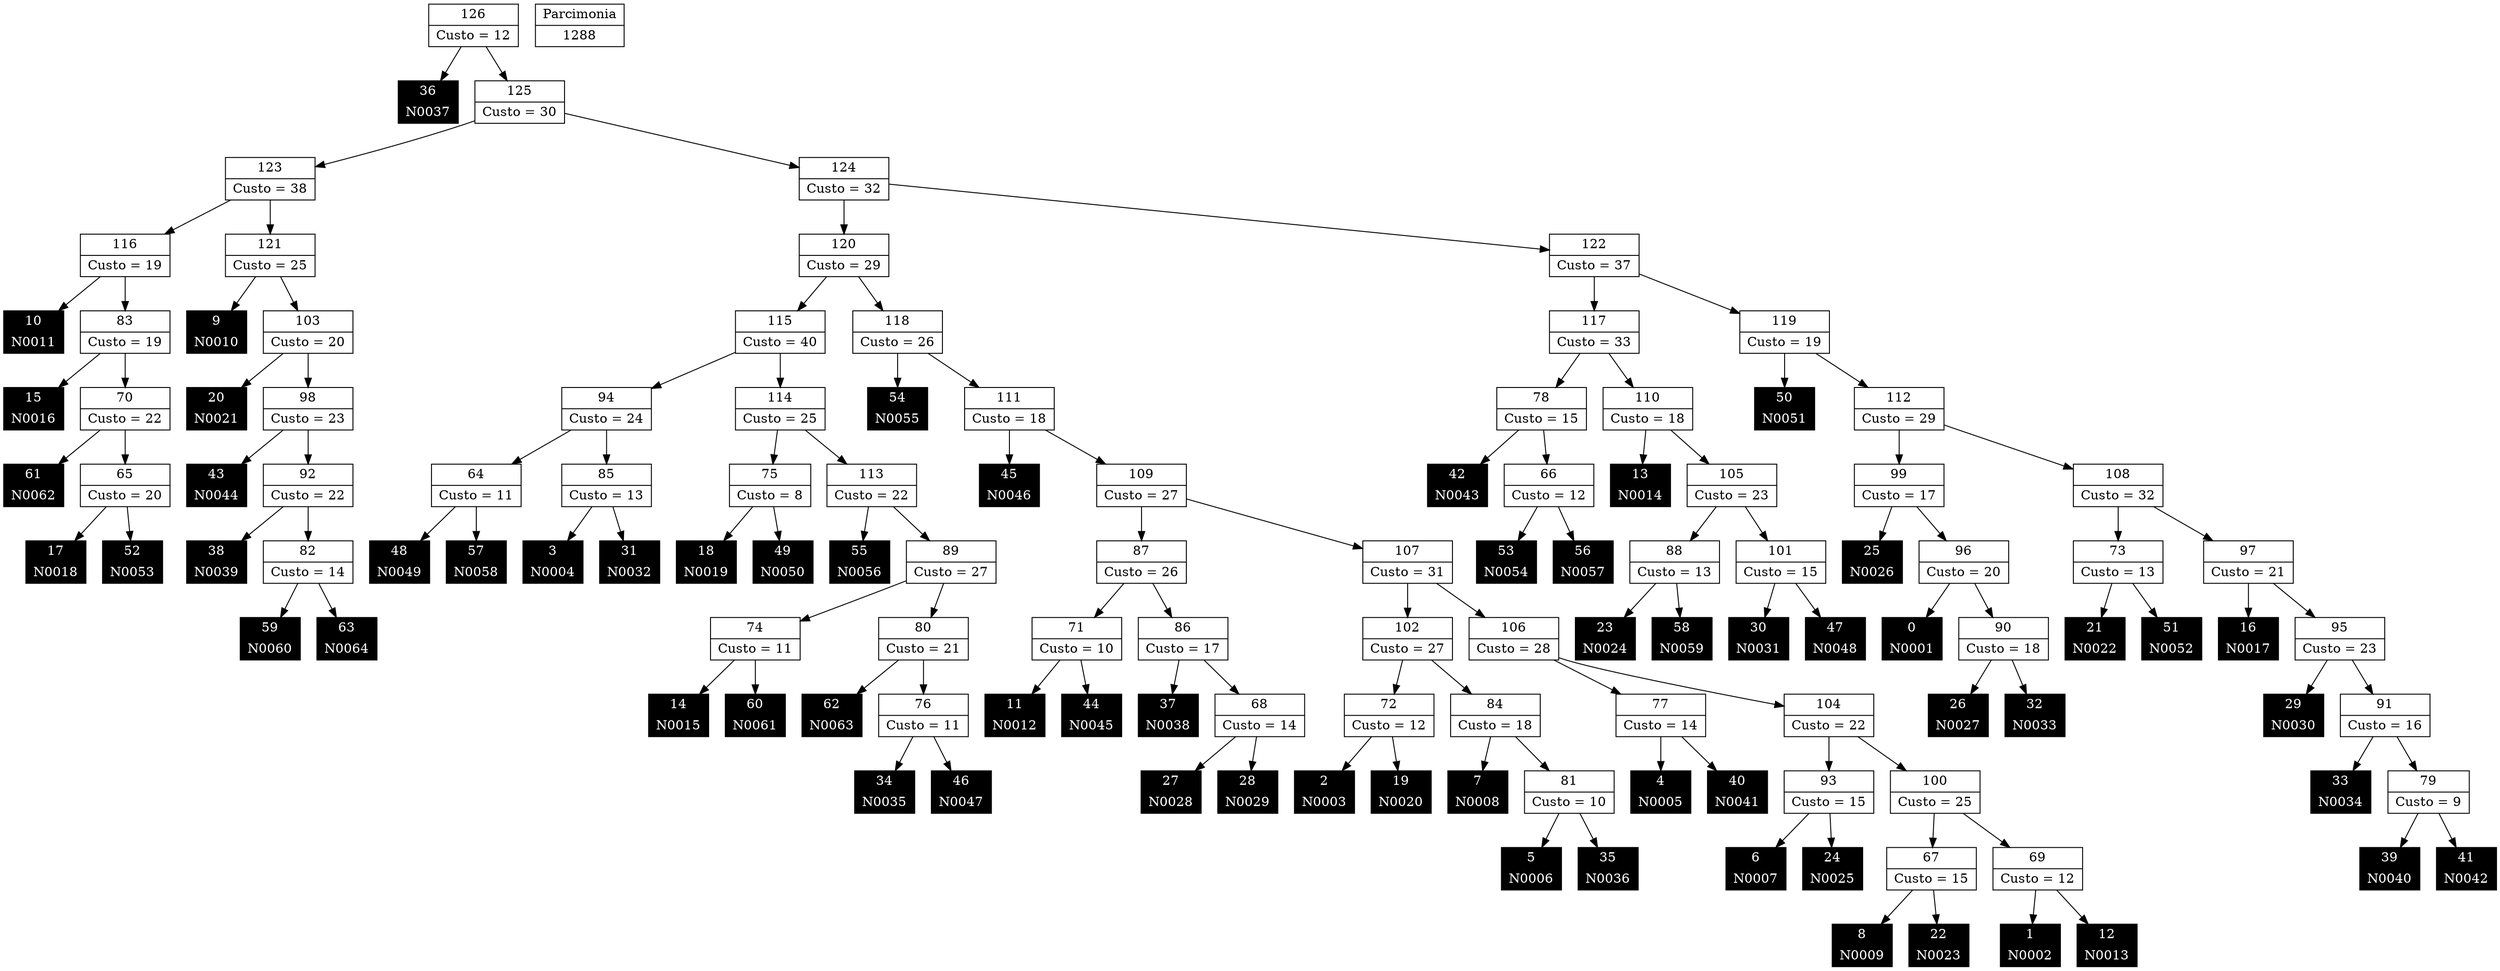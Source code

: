Digraph G {
0 [shape="record", label="{0 | N0001}",style=filled, color=black, fontcolor=white,fontsize=14, height=0.5]
1 [shape="record", label="{1 | N0002}",style=filled, color=black, fontcolor=white,fontsize=14, height=0.5]
2 [shape="record", label="{2 | N0003}",style=filled, color=black, fontcolor=white,fontsize=14, height=0.5]
3 [shape="record", label="{3 | N0004}",style=filled, color=black, fontcolor=white,fontsize=14, height=0.5]
4 [shape="record", label="{4 | N0005}",style=filled, color=black, fontcolor=white,fontsize=14, height=0.5]
5 [shape="record", label="{5 | N0006}",style=filled, color=black, fontcolor=white,fontsize=14, height=0.5]
6 [shape="record", label="{6 | N0007}",style=filled, color=black, fontcolor=white,fontsize=14, height=0.5]
7 [shape="record", label="{7 | N0008}",style=filled, color=black, fontcolor=white,fontsize=14, height=0.5]
8 [shape="record", label="{8 | N0009}",style=filled, color=black, fontcolor=white,fontsize=14, height=0.5]
9 [shape="record", label="{9 | N0010}",style=filled, color=black, fontcolor=white,fontsize=14, height=0.5]
10 [shape="record", label="{10 | N0011}",style=filled, color=black, fontcolor=white,fontsize=14, height=0.5]
11 [shape="record", label="{11 | N0012}",style=filled, color=black, fontcolor=white,fontsize=14, height=0.5]
12 [shape="record", label="{12 | N0013}",style=filled, color=black, fontcolor=white,fontsize=14, height=0.5]
13 [shape="record", label="{13 | N0014}",style=filled, color=black, fontcolor=white,fontsize=14, height=0.5]
14 [shape="record", label="{14 | N0015}",style=filled, color=black, fontcolor=white,fontsize=14, height=0.5]
15 [shape="record", label="{15 | N0016}",style=filled, color=black, fontcolor=white,fontsize=14, height=0.5]
16 [shape="record", label="{16 | N0017}",style=filled, color=black, fontcolor=white,fontsize=14, height=0.5]
17 [shape="record", label="{17 | N0018}",style=filled, color=black, fontcolor=white,fontsize=14, height=0.5]
18 [shape="record", label="{18 | N0019}",style=filled, color=black, fontcolor=white,fontsize=14, height=0.5]
19 [shape="record", label="{19 | N0020}",style=filled, color=black, fontcolor=white,fontsize=14, height=0.5]
20 [shape="record", label="{20 | N0021}",style=filled, color=black, fontcolor=white,fontsize=14, height=0.5]
21 [shape="record", label="{21 | N0022}",style=filled, color=black, fontcolor=white,fontsize=14, height=0.5]
22 [shape="record", label="{22 | N0023}",style=filled, color=black, fontcolor=white,fontsize=14, height=0.5]
23 [shape="record", label="{23 | N0024}",style=filled, color=black, fontcolor=white,fontsize=14, height=0.5]
24 [shape="record", label="{24 | N0025}",style=filled, color=black, fontcolor=white,fontsize=14, height=0.5]
25 [shape="record", label="{25 | N0026}",style=filled, color=black, fontcolor=white,fontsize=14, height=0.5]
26 [shape="record", label="{26 | N0027}",style=filled, color=black, fontcolor=white,fontsize=14, height=0.5]
27 [shape="record", label="{27 | N0028}",style=filled, color=black, fontcolor=white,fontsize=14, height=0.5]
28 [shape="record", label="{28 | N0029}",style=filled, color=black, fontcolor=white,fontsize=14, height=0.5]
29 [shape="record", label="{29 | N0030}",style=filled, color=black, fontcolor=white,fontsize=14, height=0.5]
30 [shape="record", label="{30 | N0031}",style=filled, color=black, fontcolor=white,fontsize=14, height=0.5]
31 [shape="record", label="{31 | N0032}",style=filled, color=black, fontcolor=white,fontsize=14, height=0.5]
32 [shape="record", label="{32 | N0033}",style=filled, color=black, fontcolor=white,fontsize=14, height=0.5]
33 [shape="record", label="{33 | N0034}",style=filled, color=black, fontcolor=white,fontsize=14, height=0.5]
34 [shape="record", label="{34 | N0035}",style=filled, color=black, fontcolor=white,fontsize=14, height=0.5]
35 [shape="record", label="{35 | N0036}",style=filled, color=black, fontcolor=white,fontsize=14, height=0.5]
36 [shape="record", label="{36 | N0037}",style=filled, color=black, fontcolor=white,fontsize=14, height=0.5]
37 [shape="record", label="{37 | N0038}",style=filled, color=black, fontcolor=white,fontsize=14, height=0.5]
38 [shape="record", label="{38 | N0039}",style=filled, color=black, fontcolor=white,fontsize=14, height=0.5]
39 [shape="record", label="{39 | N0040}",style=filled, color=black, fontcolor=white,fontsize=14, height=0.5]
40 [shape="record", label="{40 | N0041}",style=filled, color=black, fontcolor=white,fontsize=14, height=0.5]
41 [shape="record", label="{41 | N0042}",style=filled, color=black, fontcolor=white,fontsize=14, height=0.5]
42 [shape="record", label="{42 | N0043}",style=filled, color=black, fontcolor=white,fontsize=14, height=0.5]
43 [shape="record", label="{43 | N0044}",style=filled, color=black, fontcolor=white,fontsize=14, height=0.5]
44 [shape="record", label="{44 | N0045}",style=filled, color=black, fontcolor=white,fontsize=14, height=0.5]
45 [shape="record", label="{45 | N0046}",style=filled, color=black, fontcolor=white,fontsize=14, height=0.5]
46 [shape="record", label="{46 | N0047}",style=filled, color=black, fontcolor=white,fontsize=14, height=0.5]
47 [shape="record", label="{47 | N0048}",style=filled, color=black, fontcolor=white,fontsize=14, height=0.5]
48 [shape="record", label="{48 | N0049}",style=filled, color=black, fontcolor=white,fontsize=14, height=0.5]
49 [shape="record", label="{49 | N0050}",style=filled, color=black, fontcolor=white,fontsize=14, height=0.5]
50 [shape="record", label="{50 | N0051}",style=filled, color=black, fontcolor=white,fontsize=14, height=0.5]
51 [shape="record", label="{51 | N0052}",style=filled, color=black, fontcolor=white,fontsize=14, height=0.5]
52 [shape="record", label="{52 | N0053}",style=filled, color=black, fontcolor=white,fontsize=14, height=0.5]
53 [shape="record", label="{53 | N0054}",style=filled, color=black, fontcolor=white,fontsize=14, height=0.5]
54 [shape="record", label="{54 | N0055}",style=filled, color=black, fontcolor=white,fontsize=14, height=0.5]
55 [shape="record", label="{55 | N0056}",style=filled, color=black, fontcolor=white,fontsize=14, height=0.5]
56 [shape="record", label="{56 | N0057}",style=filled, color=black, fontcolor=white,fontsize=14, height=0.5]
57 [shape="record", label="{57 | N0058}",style=filled, color=black, fontcolor=white,fontsize=14, height=0.5]
58 [shape="record", label="{58 | N0059}",style=filled, color=black, fontcolor=white,fontsize=14, height=0.5]
59 [shape="record", label="{59 | N0060}",style=filled, color=black, fontcolor=white,fontsize=14, height=0.5]
60 [shape="record", label="{60 | N0061}",style=filled, color=black, fontcolor=white,fontsize=14, height=0.5]
61 [shape="record", label="{61 | N0062}",style=filled, color=black, fontcolor=white,fontsize=14, height=0.5]
62 [shape="record", label="{62 | N0063}",style=filled, color=black, fontcolor=white,fontsize=14, height=0.5]
63 [shape="record", label="{63 | N0064}",style=filled, color=black, fontcolor=white,fontsize=14, height=0.5]
64 [shape="record", label="{64|Custo = 11}"]
65 [shape="record", label="{65|Custo = 20}"]
66 [shape="record", label="{66|Custo = 12}"]
67 [shape="record", label="{67|Custo = 15}"]
68 [shape="record", label="{68|Custo = 14}"]
69 [shape="record", label="{69|Custo = 12}"]
70 [shape="record", label="{70|Custo = 22}"]
71 [shape="record", label="{71|Custo = 10}"]
72 [shape="record", label="{72|Custo = 12}"]
73 [shape="record", label="{73|Custo = 13}"]
74 [shape="record", label="{74|Custo = 11}"]
75 [shape="record", label="{75|Custo = 8}"]
76 [shape="record", label="{76|Custo = 11}"]
77 [shape="record", label="{77|Custo = 14}"]
78 [shape="record", label="{78|Custo = 15}"]
79 [shape="record", label="{79|Custo = 9}"]
80 [shape="record", label="{80|Custo = 21}"]
81 [shape="record", label="{81|Custo = 10}"]
82 [shape="record", label="{82|Custo = 14}"]
83 [shape="record", label="{83|Custo = 19}"]
84 [shape="record", label="{84|Custo = 18}"]
85 [shape="record", label="{85|Custo = 13}"]
86 [shape="record", label="{86|Custo = 17}"]
87 [shape="record", label="{87|Custo = 26}"]
88 [shape="record", label="{88|Custo = 13}"]
89 [shape="record", label="{89|Custo = 27}"]
90 [shape="record", label="{90|Custo = 18}"]
91 [shape="record", label="{91|Custo = 16}"]
92 [shape="record", label="{92|Custo = 22}"]
93 [shape="record", label="{93|Custo = 15}"]
94 [shape="record", label="{94|Custo = 24}"]
95 [shape="record", label="{95|Custo = 23}"]
96 [shape="record", label="{96|Custo = 20}"]
97 [shape="record", label="{97|Custo = 21}"]
98 [shape="record", label="{98|Custo = 23}"]
99 [shape="record", label="{99|Custo = 17}"]
100 [shape="record", label="{100|Custo = 25}"]
101 [shape="record", label="{101|Custo = 15}"]
102 [shape="record", label="{102|Custo = 27}"]
103 [shape="record", label="{103|Custo = 20}"]
104 [shape="record", label="{104|Custo = 22}"]
105 [shape="record", label="{105|Custo = 23}"]
106 [shape="record", label="{106|Custo = 28}"]
107 [shape="record", label="{107|Custo = 31}"]
108 [shape="record", label="{108|Custo = 32}"]
109 [shape="record", label="{109|Custo = 27}"]
110 [shape="record", label="{110|Custo = 18}"]
111 [shape="record", label="{111|Custo = 18}"]
112 [shape="record", label="{112|Custo = 29}"]
113 [shape="record", label="{113|Custo = 22}"]
114 [shape="record", label="{114|Custo = 25}"]
115 [shape="record", label="{115|Custo = 40}"]
116 [shape="record", label="{116|Custo = 19}"]
117 [shape="record", label="{117|Custo = 33}"]
118 [shape="record", label="{118|Custo = 26}"]
119 [shape="record", label="{119|Custo = 19}"]
120 [shape="record", label="{120|Custo = 29}"]
121 [shape="record", label="{121|Custo = 25}"]
122 [shape="record", label="{122|Custo = 37}"]
123 [shape="record", label="{123|Custo = 38}"]
124 [shape="record", label="{124|Custo = 32}"]
125 [shape="record", label="{125|Custo = 30}"]
126 [shape="record", label="{126|Custo = 12}"]

64->57
64->48
65->52
65->17
66->56
66->53
67->22
67->8
68->28
68->27
69->12
69->1
70->65
70->61
71->44
71->11
72->19
72->2
73->51
73->21
74->60
74->14
75->49
75->18
76->46
76->34
77->40
77->4
78->66
78->42
79->41
79->39
80->76
80->62
81->35
81->5
82->63
82->59
83->70
83->15
84->81
84->7
85->31
85->3
86->68
86->37
87->86
87->71
88->58
88->23
89->80
89->74
90->32
90->26
91->79
91->33
92->82
92->38
93->24
93->6
94->85
94->64
95->91
95->29
96->90
96->0
97->95
97->16
98->92
98->43
99->96
99->25
100->69
100->67
101->47
101->30
102->84
102->72
103->98
103->20
104->100
104->93
105->101
105->88
106->104
106->77
107->106
107->102
108->97
108->73
109->107
109->87
110->105
110->13
111->109
111->45
112->108
112->99
113->89
113->55
114->113
114->75
115->114
115->94
116->83
116->10
117->110
117->78
118->111
118->54
119->112
119->50
120->118
120->115
121->103
121->9
122->119
122->117
123->121
123->116
124->122
124->120
125->124
125->123
126->125
126->36

1288 [shape="record", label="{Parcimonia|1288}"]
}